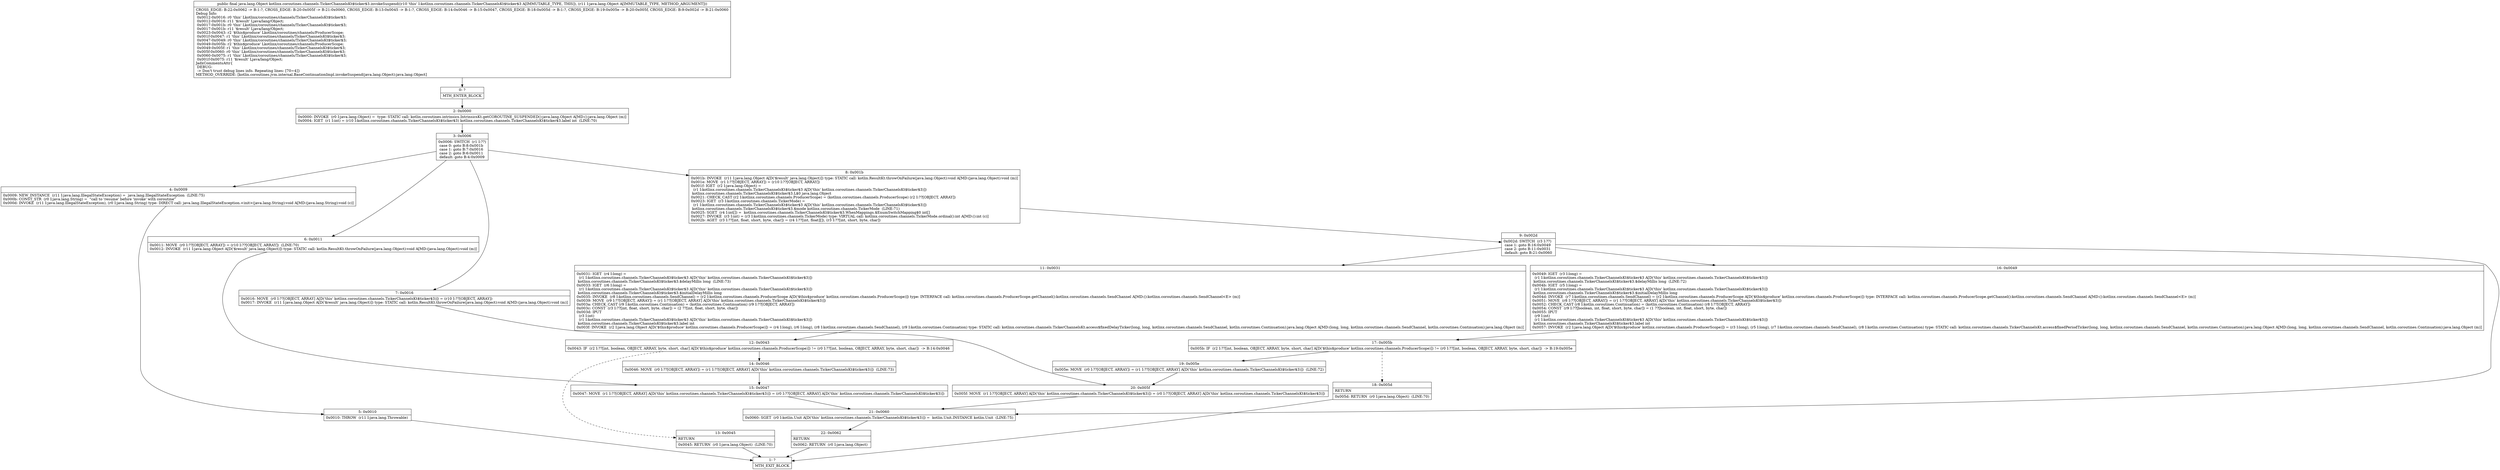 digraph "CFG forkotlinx.coroutines.channels.TickerChannelsKt$ticker$3.invokeSuspend(Ljava\/lang\/Object;)Ljava\/lang\/Object;" {
Node_0 [shape=record,label="{0\:\ ?|MTH_ENTER_BLOCK\l}"];
Node_2 [shape=record,label="{2\:\ 0x0000|0x0000: INVOKE  (r0 I:java.lang.Object) =  type: STATIC call: kotlin.coroutines.intrinsics.IntrinsicsKt.getCOROUTINE_SUSPENDED():java.lang.Object A[MD:():java.lang.Object (m)]\l0x0004: IGET  (r1 I:int) = (r10 I:kotlinx.coroutines.channels.TickerChannelsKt$ticker$3) kotlinx.coroutines.channels.TickerChannelsKt$ticker$3.label int  (LINE:70)\l}"];
Node_3 [shape=record,label="{3\:\ 0x0006|0x0006: SWITCH  (r1 I:??)\l case 0: goto B:8:0x001b\l case 1: goto B:7:0x0016\l case 2: goto B:6:0x0011\l default: goto B:4:0x0009 \l}"];
Node_4 [shape=record,label="{4\:\ 0x0009|0x0009: NEW_INSTANCE  (r11 I:java.lang.IllegalStateException) =  java.lang.IllegalStateException  (LINE:75)\l0x000b: CONST_STR  (r0 I:java.lang.String) =  \"call to 'resume' before 'invoke' with coroutine\" \l0x000d: INVOKE  (r11 I:java.lang.IllegalStateException), (r0 I:java.lang.String) type: DIRECT call: java.lang.IllegalStateException.\<init\>(java.lang.String):void A[MD:(java.lang.String):void (c)]\l}"];
Node_5 [shape=record,label="{5\:\ 0x0010|0x0010: THROW  (r11 I:java.lang.Throwable) \l}"];
Node_1 [shape=record,label="{1\:\ ?|MTH_EXIT_BLOCK\l}"];
Node_6 [shape=record,label="{6\:\ 0x0011|0x0011: MOVE  (r0 I:??[OBJECT, ARRAY]) = (r10 I:??[OBJECT, ARRAY])  (LINE:70)\l0x0012: INVOKE  (r11 I:java.lang.Object A[D('$result' java.lang.Object)]) type: STATIC call: kotlin.ResultKt.throwOnFailure(java.lang.Object):void A[MD:(java.lang.Object):void (m)]\l}"];
Node_15 [shape=record,label="{15\:\ 0x0047|0x0047: MOVE  (r1 I:??[OBJECT, ARRAY] A[D('this' kotlinx.coroutines.channels.TickerChannelsKt$ticker$3)]) = (r0 I:??[OBJECT, ARRAY] A[D('this' kotlinx.coroutines.channels.TickerChannelsKt$ticker$3)]) \l}"];
Node_21 [shape=record,label="{21\:\ 0x0060|0x0060: SGET  (r0 I:kotlin.Unit A[D('this' kotlinx.coroutines.channels.TickerChannelsKt$ticker$3)]) =  kotlin.Unit.INSTANCE kotlin.Unit  (LINE:75)\l}"];
Node_22 [shape=record,label="{22\:\ 0x0062|RETURN\l|0x0062: RETURN  (r0 I:java.lang.Object) \l}"];
Node_7 [shape=record,label="{7\:\ 0x0016|0x0016: MOVE  (r0 I:??[OBJECT, ARRAY] A[D('this' kotlinx.coroutines.channels.TickerChannelsKt$ticker$3)]) = (r10 I:??[OBJECT, ARRAY]) \l0x0017: INVOKE  (r11 I:java.lang.Object A[D('$result' java.lang.Object)]) type: STATIC call: kotlin.ResultKt.throwOnFailure(java.lang.Object):void A[MD:(java.lang.Object):void (m)]\l}"];
Node_20 [shape=record,label="{20\:\ 0x005f|0x005f: MOVE  (r1 I:??[OBJECT, ARRAY] A[D('this' kotlinx.coroutines.channels.TickerChannelsKt$ticker$3)]) = (r0 I:??[OBJECT, ARRAY] A[D('this' kotlinx.coroutines.channels.TickerChannelsKt$ticker$3)]) \l}"];
Node_8 [shape=record,label="{8\:\ 0x001b|0x001b: INVOKE  (r11 I:java.lang.Object A[D('$result' java.lang.Object)]) type: STATIC call: kotlin.ResultKt.throwOnFailure(java.lang.Object):void A[MD:(java.lang.Object):void (m)]\l0x001e: MOVE  (r1 I:??[OBJECT, ARRAY]) = (r10 I:??[OBJECT, ARRAY]) \l0x001f: IGET  (r2 I:java.lang.Object) = \l  (r1 I:kotlinx.coroutines.channels.TickerChannelsKt$ticker$3 A[D('this' kotlinx.coroutines.channels.TickerChannelsKt$ticker$3)])\l kotlinx.coroutines.channels.TickerChannelsKt$ticker$3.L$0 java.lang.Object \l0x0021: CHECK_CAST (r2 I:kotlinx.coroutines.channels.ProducerScope) = (kotlinx.coroutines.channels.ProducerScope) (r2 I:??[OBJECT, ARRAY]) \l0x0023: IGET  (r3 I:kotlinx.coroutines.channels.TickerMode) = \l  (r1 I:kotlinx.coroutines.channels.TickerChannelsKt$ticker$3 A[D('this' kotlinx.coroutines.channels.TickerChannelsKt$ticker$3)])\l kotlinx.coroutines.channels.TickerChannelsKt$ticker$3.$mode kotlinx.coroutines.channels.TickerMode  (LINE:71)\l0x0025: SGET  (r4 I:int[]) =  kotlinx.coroutines.channels.TickerChannelsKt$ticker$3.WhenMappings.$EnumSwitchMapping$0 int[] \l0x0027: INVOKE  (r3 I:int) = (r3 I:kotlinx.coroutines.channels.TickerMode) type: VIRTUAL call: kotlinx.coroutines.channels.TickerMode.ordinal():int A[MD:():int (c)]\l0x002b: AGET  (r3 I:??[int, float, short, byte, char]) = (r4 I:??[int, float][]), (r3 I:??[int, short, byte, char]) \l}"];
Node_9 [shape=record,label="{9\:\ 0x002d|0x002d: SWITCH  (r3 I:??)\l case 1: goto B:16:0x0049\l case 2: goto B:11:0x0031\l default: goto B:21:0x0060 \l}"];
Node_11 [shape=record,label="{11\:\ 0x0031|0x0031: IGET  (r4 I:long) = \l  (r1 I:kotlinx.coroutines.channels.TickerChannelsKt$ticker$3 A[D('this' kotlinx.coroutines.channels.TickerChannelsKt$ticker$3)])\l kotlinx.coroutines.channels.TickerChannelsKt$ticker$3.$delayMillis long  (LINE:73)\l0x0033: IGET  (r6 I:long) = \l  (r1 I:kotlinx.coroutines.channels.TickerChannelsKt$ticker$3 A[D('this' kotlinx.coroutines.channels.TickerChannelsKt$ticker$3)])\l kotlinx.coroutines.channels.TickerChannelsKt$ticker$3.$initialDelayMillis long \l0x0035: INVOKE  (r8 I:kotlinx.coroutines.channels.SendChannel) = (r2 I:kotlinx.coroutines.channels.ProducerScope A[D('$this$produce' kotlinx.coroutines.channels.ProducerScope)]) type: INTERFACE call: kotlinx.coroutines.channels.ProducerScope.getChannel():kotlinx.coroutines.channels.SendChannel A[MD:():kotlinx.coroutines.channels.SendChannel\<E\> (m)]\l0x0039: MOVE  (r9 I:??[OBJECT, ARRAY]) = (r1 I:??[OBJECT, ARRAY] A[D('this' kotlinx.coroutines.channels.TickerChannelsKt$ticker$3)]) \l0x003a: CHECK_CAST (r9 I:kotlin.coroutines.Continuation) = (kotlin.coroutines.Continuation) (r9 I:??[OBJECT, ARRAY]) \l0x003c: CONST  (r3 I:??[int, float, short, byte, char]) = (2 ??[int, float, short, byte, char]) \l0x003d: IPUT  \l  (r3 I:int)\l  (r1 I:kotlinx.coroutines.channels.TickerChannelsKt$ticker$3 A[D('this' kotlinx.coroutines.channels.TickerChannelsKt$ticker$3)])\l kotlinx.coroutines.channels.TickerChannelsKt$ticker$3.label int \l0x003f: INVOKE  (r2 I:java.lang.Object A[D('$this$produce' kotlinx.coroutines.channels.ProducerScope)]) = (r4 I:long), (r6 I:long), (r8 I:kotlinx.coroutines.channels.SendChannel), (r9 I:kotlin.coroutines.Continuation) type: STATIC call: kotlinx.coroutines.channels.TickerChannelsKt.access$fixedDelayTicker(long, long, kotlinx.coroutines.channels.SendChannel, kotlin.coroutines.Continuation):java.lang.Object A[MD:(long, long, kotlinx.coroutines.channels.SendChannel, kotlin.coroutines.Continuation):java.lang.Object (m)]\l}"];
Node_12 [shape=record,label="{12\:\ 0x0043|0x0043: IF  (r2 I:??[int, boolean, OBJECT, ARRAY, byte, short, char] A[D('$this$produce' kotlinx.coroutines.channels.ProducerScope)]) != (r0 I:??[int, boolean, OBJECT, ARRAY, byte, short, char])  \-\> B:14:0x0046 \l}"];
Node_13 [shape=record,label="{13\:\ 0x0045|RETURN\l|0x0045: RETURN  (r0 I:java.lang.Object)  (LINE:70)\l}"];
Node_14 [shape=record,label="{14\:\ 0x0046|0x0046: MOVE  (r0 I:??[OBJECT, ARRAY]) = (r1 I:??[OBJECT, ARRAY] A[D('this' kotlinx.coroutines.channels.TickerChannelsKt$ticker$3)])  (LINE:73)\l}"];
Node_16 [shape=record,label="{16\:\ 0x0049|0x0049: IGET  (r3 I:long) = \l  (r1 I:kotlinx.coroutines.channels.TickerChannelsKt$ticker$3 A[D('this' kotlinx.coroutines.channels.TickerChannelsKt$ticker$3)])\l kotlinx.coroutines.channels.TickerChannelsKt$ticker$3.$delayMillis long  (LINE:72)\l0x004b: IGET  (r5 I:long) = \l  (r1 I:kotlinx.coroutines.channels.TickerChannelsKt$ticker$3 A[D('this' kotlinx.coroutines.channels.TickerChannelsKt$ticker$3)])\l kotlinx.coroutines.channels.TickerChannelsKt$ticker$3.$initialDelayMillis long \l0x004d: INVOKE  (r7 I:kotlinx.coroutines.channels.SendChannel) = (r2 I:kotlinx.coroutines.channels.ProducerScope A[D('$this$produce' kotlinx.coroutines.channels.ProducerScope)]) type: INTERFACE call: kotlinx.coroutines.channels.ProducerScope.getChannel():kotlinx.coroutines.channels.SendChannel A[MD:():kotlinx.coroutines.channels.SendChannel\<E\> (m)]\l0x0051: MOVE  (r8 I:??[OBJECT, ARRAY]) = (r1 I:??[OBJECT, ARRAY] A[D('this' kotlinx.coroutines.channels.TickerChannelsKt$ticker$3)]) \l0x0052: CHECK_CAST (r8 I:kotlin.coroutines.Continuation) = (kotlin.coroutines.Continuation) (r8 I:??[OBJECT, ARRAY]) \l0x0054: CONST  (r9 I:??[boolean, int, float, short, byte, char]) = (1 ??[boolean, int, float, short, byte, char]) \l0x0055: IPUT  \l  (r9 I:int)\l  (r1 I:kotlinx.coroutines.channels.TickerChannelsKt$ticker$3 A[D('this' kotlinx.coroutines.channels.TickerChannelsKt$ticker$3)])\l kotlinx.coroutines.channels.TickerChannelsKt$ticker$3.label int \l0x0057: INVOKE  (r2 I:java.lang.Object A[D('$this$produce' kotlinx.coroutines.channels.ProducerScope)]) = (r3 I:long), (r5 I:long), (r7 I:kotlinx.coroutines.channels.SendChannel), (r8 I:kotlin.coroutines.Continuation) type: STATIC call: kotlinx.coroutines.channels.TickerChannelsKt.access$fixedPeriodTicker(long, long, kotlinx.coroutines.channels.SendChannel, kotlin.coroutines.Continuation):java.lang.Object A[MD:(long, long, kotlinx.coroutines.channels.SendChannel, kotlin.coroutines.Continuation):java.lang.Object (m)]\l}"];
Node_17 [shape=record,label="{17\:\ 0x005b|0x005b: IF  (r2 I:??[int, boolean, OBJECT, ARRAY, byte, short, char] A[D('$this$produce' kotlinx.coroutines.channels.ProducerScope)]) != (r0 I:??[int, boolean, OBJECT, ARRAY, byte, short, char])  \-\> B:19:0x005e \l}"];
Node_18 [shape=record,label="{18\:\ 0x005d|RETURN\l|0x005d: RETURN  (r0 I:java.lang.Object)  (LINE:70)\l}"];
Node_19 [shape=record,label="{19\:\ 0x005e|0x005e: MOVE  (r0 I:??[OBJECT, ARRAY]) = (r1 I:??[OBJECT, ARRAY] A[D('this' kotlinx.coroutines.channels.TickerChannelsKt$ticker$3)])  (LINE:72)\l}"];
MethodNode[shape=record,label="{public final java.lang.Object kotlinx.coroutines.channels.TickerChannelsKt$ticker$3.invokeSuspend((r10 'this' I:kotlinx.coroutines.channels.TickerChannelsKt$ticker$3 A[IMMUTABLE_TYPE, THIS]), (r11 I:java.lang.Object A[IMMUTABLE_TYPE, METHOD_ARGUMENT]))  | CROSS_EDGE: B:22:0x0062 \-\> B:1:?, CROSS_EDGE: B:20:0x005f \-\> B:21:0x0060, CROSS_EDGE: B:13:0x0045 \-\> B:1:?, CROSS_EDGE: B:14:0x0046 \-\> B:15:0x0047, CROSS_EDGE: B:18:0x005d \-\> B:1:?, CROSS_EDGE: B:19:0x005e \-\> B:20:0x005f, CROSS_EDGE: B:9:0x002d \-\> B:21:0x0060\lDebug Info:\l  0x0012\-0x0016: r0 'this' Lkotlinx\/coroutines\/channels\/TickerChannelsKt$ticker$3;\l  0x0012\-0x0016: r11 '$result' Ljava\/lang\/Object;\l  0x0017\-0x001b: r0 'this' Lkotlinx\/coroutines\/channels\/TickerChannelsKt$ticker$3;\l  0x0017\-0x001b: r11 '$result' Ljava\/lang\/Object;\l  0x0023\-0x0043: r2 '$this$produce' Lkotlinx\/coroutines\/channels\/ProducerScope;\l  0x001f\-0x0047: r1 'this' Lkotlinx\/coroutines\/channels\/TickerChannelsKt$ticker$3;\l  0x0047\-0x0049: r0 'this' Lkotlinx\/coroutines\/channels\/TickerChannelsKt$ticker$3;\l  0x0049\-0x005b: r2 '$this$produce' Lkotlinx\/coroutines\/channels\/ProducerScope;\l  0x0049\-0x005f: r1 'this' Lkotlinx\/coroutines\/channels\/TickerChannelsKt$ticker$3;\l  0x005f\-0x0060: r0 'this' Lkotlinx\/coroutines\/channels\/TickerChannelsKt$ticker$3;\l  0x0060\-0x0075: r1 'this' Lkotlinx\/coroutines\/channels\/TickerChannelsKt$ticker$3;\l  0x001f\-0x0075: r11 '$result' Ljava\/lang\/Object;\lJadxCommentsAttr\{\l DEBUG: \l \-\> Don't trust debug lines info. Repeating lines: [70=4]\}\lMETHOD_OVERRIDE: [kotlin.coroutines.jvm.internal.BaseContinuationImpl.invokeSuspend(java.lang.Object):java.lang.Object]\l}"];
MethodNode -> Node_0;Node_0 -> Node_2;
Node_2 -> Node_3;
Node_3 -> Node_4;
Node_3 -> Node_6;
Node_3 -> Node_7;
Node_3 -> Node_8;
Node_4 -> Node_5;
Node_5 -> Node_1;
Node_6 -> Node_15;
Node_15 -> Node_21;
Node_21 -> Node_22;
Node_22 -> Node_1;
Node_7 -> Node_20;
Node_20 -> Node_21;
Node_8 -> Node_9;
Node_9 -> Node_11;
Node_9 -> Node_16;
Node_9 -> Node_21;
Node_11 -> Node_12;
Node_12 -> Node_13[style=dashed];
Node_12 -> Node_14;
Node_13 -> Node_1;
Node_14 -> Node_15;
Node_16 -> Node_17;
Node_17 -> Node_18[style=dashed];
Node_17 -> Node_19;
Node_18 -> Node_1;
Node_19 -> Node_20;
}

